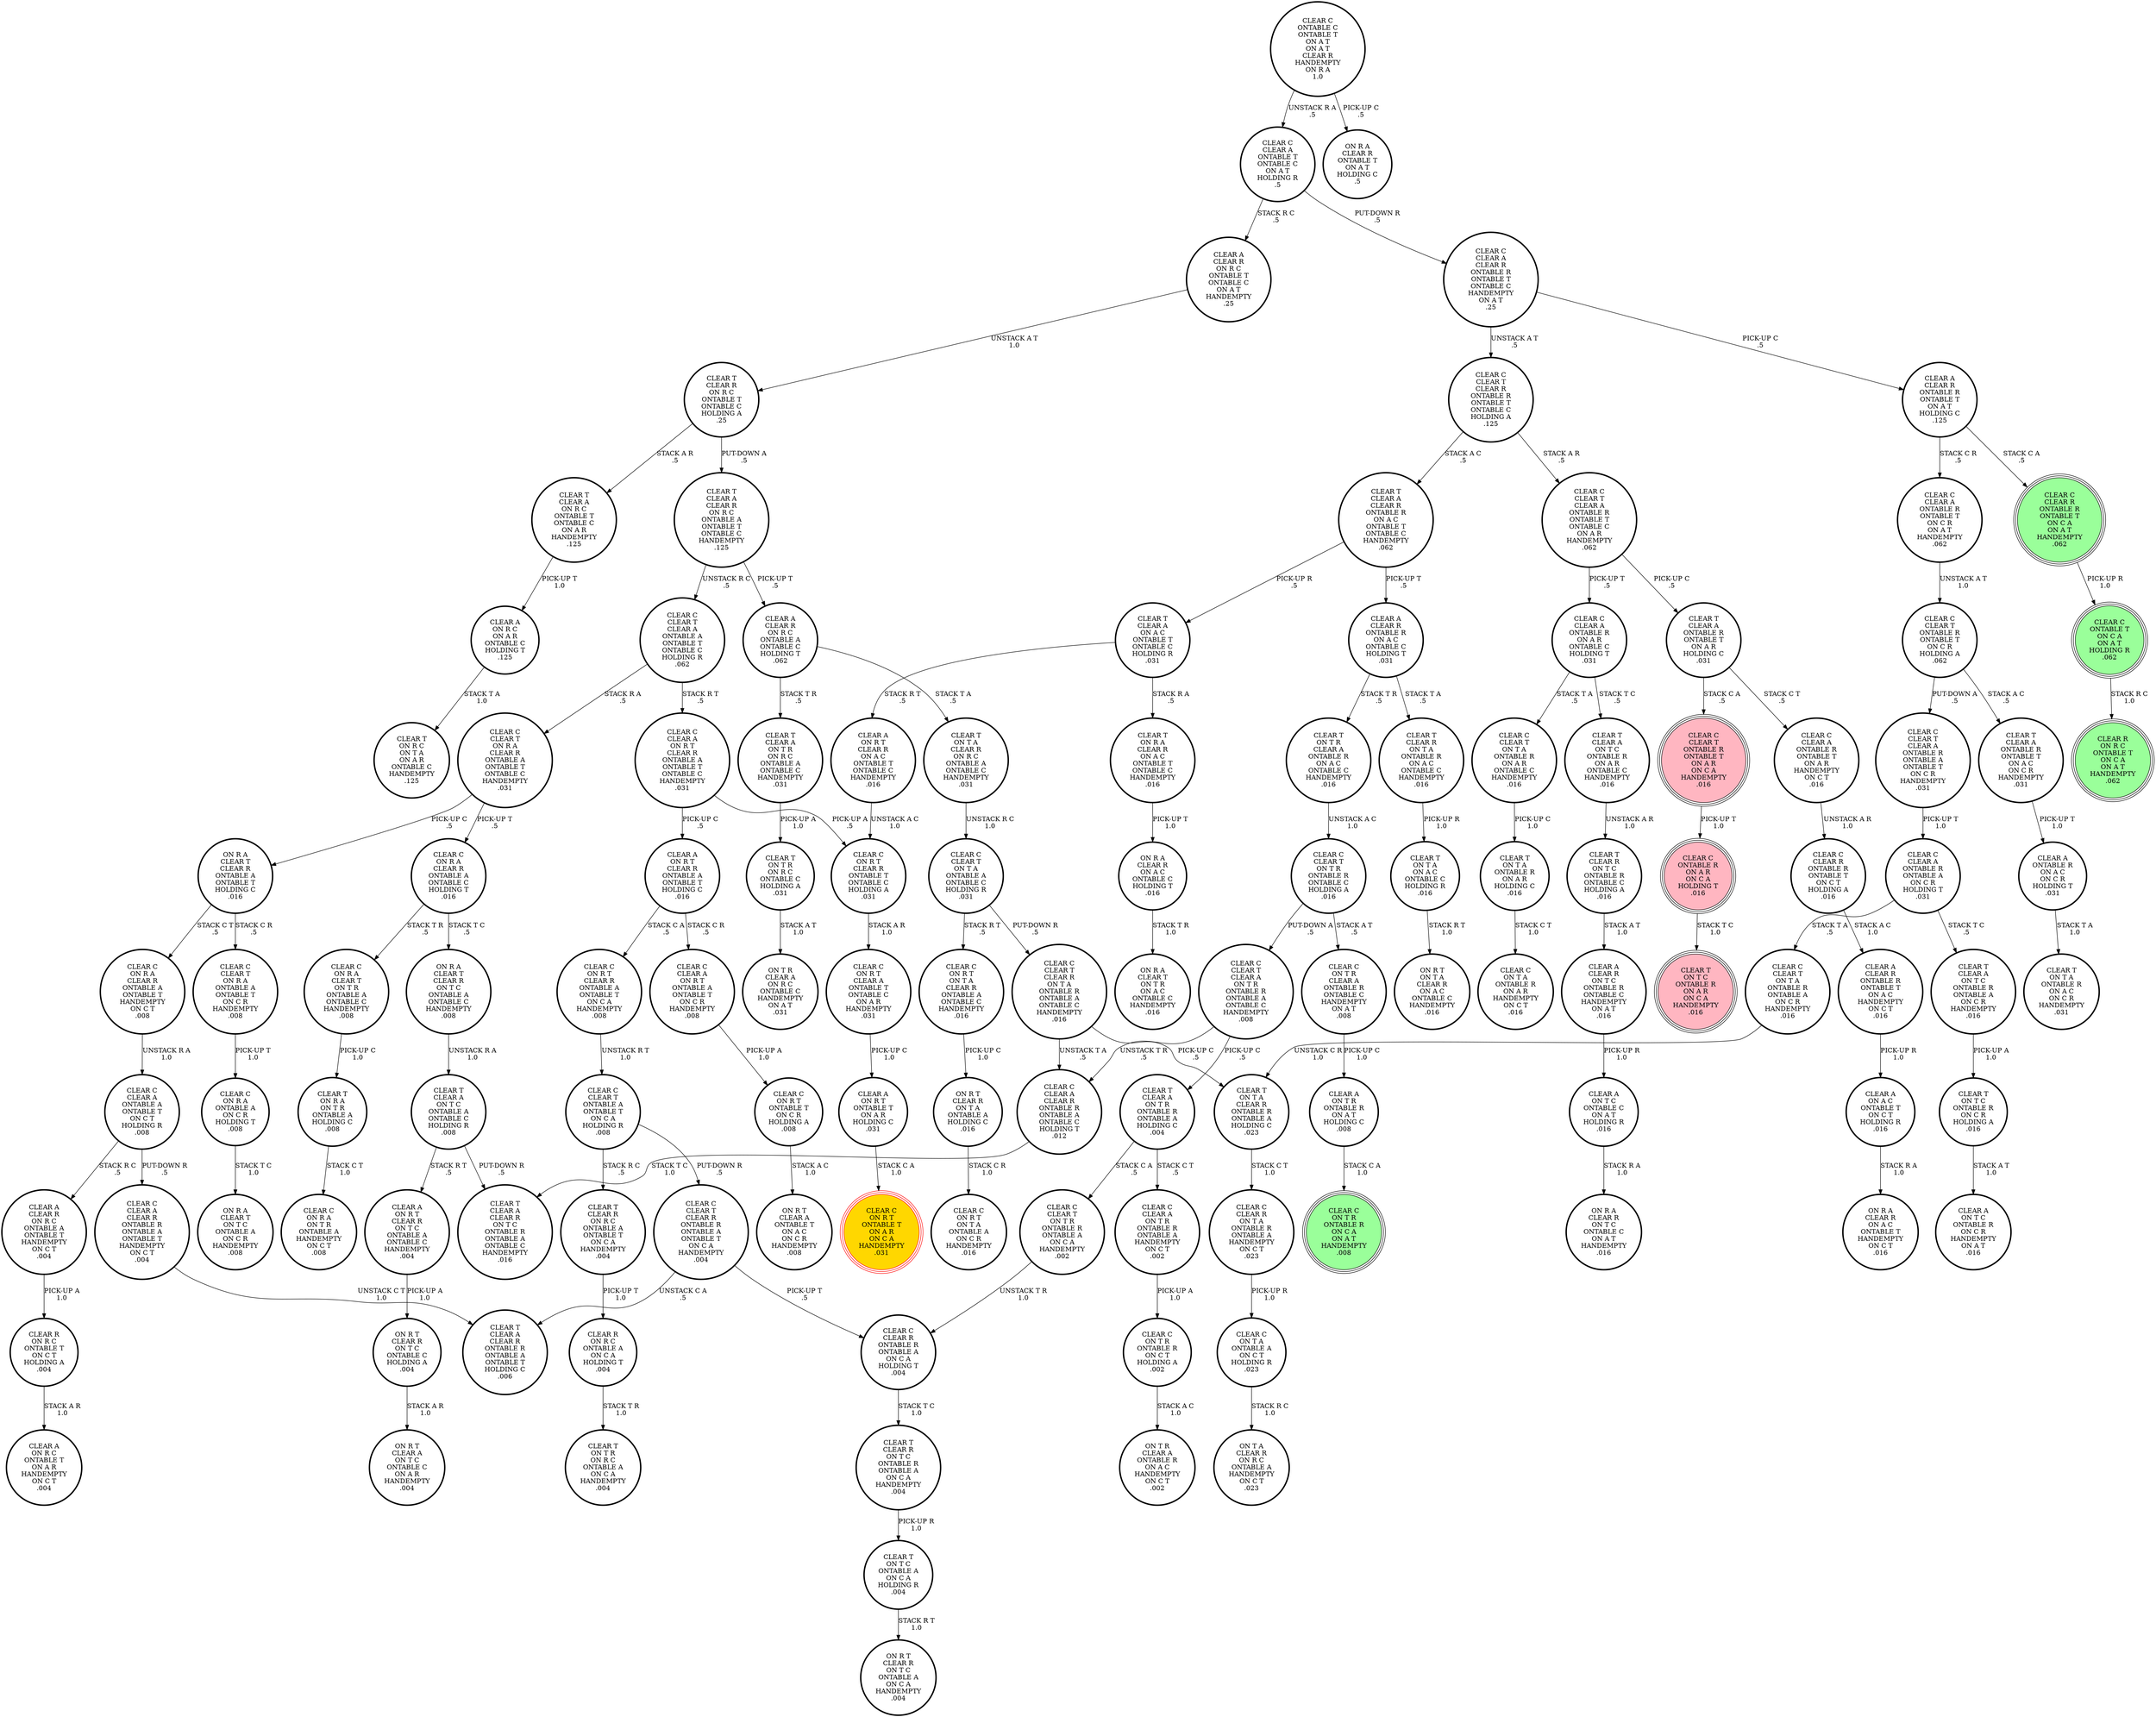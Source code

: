 digraph {
"CLEAR C\nCLEAR T\nCLEAR R\nON T A\nONTABLE R\nONTABLE A\nONTABLE C\nHANDEMPTY\n.016\n" -> "CLEAR T\nON T A\nCLEAR R\nONTABLE R\nONTABLE A\nHOLDING C\n.023\n"[label="PICK-UP C\n.5\n"];
"CLEAR C\nCLEAR T\nCLEAR R\nON T A\nONTABLE R\nONTABLE A\nONTABLE C\nHANDEMPTY\n.016\n" -> "CLEAR C\nCLEAR A\nCLEAR R\nONTABLE R\nONTABLE A\nONTABLE C\nHOLDING T\n.012\n"[label="UNSTACK T A\n.5\n"];
"CLEAR T\nON T A\nONTABLE R\nON A R\nHOLDING C\n.016\n" -> "CLEAR C\nON T A\nONTABLE R\nON A R\nHANDEMPTY\nON C T\n.016\n"[label="STACK C T\n1.0\n"];
"CLEAR C\nCLEAR A\nONTABLE R\nON A R\nONTABLE C\nHOLDING T\n.031\n" -> "CLEAR T\nCLEAR A\nON T C\nONTABLE R\nON A R\nONTABLE C\nHANDEMPTY\n.016\n"[label="STACK T C\n.5\n"];
"CLEAR C\nCLEAR A\nONTABLE R\nON A R\nONTABLE C\nHOLDING T\n.031\n" -> "CLEAR C\nCLEAR T\nON T A\nONTABLE R\nON A R\nONTABLE C\nHANDEMPTY\n.016\n"[label="STACK T A\n.5\n"];
"CLEAR C\nCLEAR T\nCLEAR R\nONTABLE R\nONTABLE A\nONTABLE T\nON C A\nHANDEMPTY\n.004\n" -> "CLEAR C\nCLEAR R\nONTABLE R\nONTABLE A\nON C A\nHOLDING T\n.004\n"[label="PICK-UP T\n.5\n"];
"CLEAR C\nCLEAR T\nCLEAR R\nONTABLE R\nONTABLE A\nONTABLE T\nON C A\nHANDEMPTY\n.004\n" -> "CLEAR T\nCLEAR A\nCLEAR R\nONTABLE R\nONTABLE A\nONTABLE T\nHOLDING C\n.006\n"[label="UNSTACK C A\n.5\n"];
"CLEAR T\nCLEAR A\nCLEAR R\nON R C\nONTABLE A\nONTABLE T\nONTABLE C\nHANDEMPTY\n.125\n" -> "CLEAR C\nCLEAR T\nCLEAR A\nONTABLE A\nONTABLE T\nONTABLE C\nHOLDING R\n.062\n"[label="UNSTACK R C\n.5\n"];
"CLEAR T\nCLEAR A\nCLEAR R\nON R C\nONTABLE A\nONTABLE T\nONTABLE C\nHANDEMPTY\n.125\n" -> "CLEAR A\nCLEAR R\nON R C\nONTABLE A\nONTABLE C\nHOLDING T\n.062\n"[label="PICK-UP T\n.5\n"];
"CLEAR C\nCLEAR T\nCLEAR A\nONTABLE A\nONTABLE T\nONTABLE C\nHOLDING R\n.062\n" -> "CLEAR C\nCLEAR T\nON R A\nCLEAR R\nONTABLE A\nONTABLE T\nONTABLE C\nHANDEMPTY\n.031\n"[label="STACK R A\n.5\n"];
"CLEAR C\nCLEAR T\nCLEAR A\nONTABLE A\nONTABLE T\nONTABLE C\nHOLDING R\n.062\n" -> "CLEAR C\nCLEAR A\nON R T\nCLEAR R\nONTABLE A\nONTABLE T\nONTABLE C\nHANDEMPTY\n.031\n"[label="STACK R T\n.5\n"];
"CLEAR C\nCLEAR A\nCLEAR R\nONTABLE R\nONTABLE A\nONTABLE T\nHANDEMPTY\nON C T\n.004\n" -> "CLEAR T\nCLEAR A\nCLEAR R\nONTABLE R\nONTABLE A\nONTABLE T\nHOLDING C\n.006\n"[label="UNSTACK C T\n1.0\n"];
"CLEAR T\nON R A\nCLEAR R\nON A C\nONTABLE T\nONTABLE C\nHANDEMPTY\n.016\n" -> "ON R A\nCLEAR R\nON A C\nONTABLE C\nHOLDING T\n.016\n"[label="PICK-UP T\n1.0\n"];
"CLEAR A\nCLEAR R\nONTABLE R\nONTABLE T\nON A T\nHOLDING C\n.125\n" -> "CLEAR C\nCLEAR R\nONTABLE R\nONTABLE T\nON C A\nON A T\nHANDEMPTY\n.062\n"[label="STACK C A\n.5\n"];
"CLEAR A\nCLEAR R\nONTABLE R\nONTABLE T\nON A T\nHOLDING C\n.125\n" -> "CLEAR C\nCLEAR A\nONTABLE R\nONTABLE T\nON C R\nON A T\nHANDEMPTY\n.062\n"[label="STACK C R\n.5\n"];
"CLEAR C\nCLEAR A\nON T R\nONTABLE R\nONTABLE A\nHANDEMPTY\nON C T\n.002\n" -> "CLEAR C\nON T R\nONTABLE R\nON C T\nHOLDING A\n.002\n"[label="PICK-UP A\n1.0\n"];
"CLEAR C\nCLEAR T\nON T R\nONTABLE R\nONTABLE C\nHOLDING A\n.016\n" -> "CLEAR C\nCLEAR T\nCLEAR A\nON T R\nONTABLE R\nONTABLE A\nONTABLE C\nHANDEMPTY\n.008\n"[label="PUT-DOWN A\n.5\n"];
"CLEAR C\nCLEAR T\nON T R\nONTABLE R\nONTABLE C\nHOLDING A\n.016\n" -> "CLEAR C\nON T R\nCLEAR A\nONTABLE R\nONTABLE C\nHANDEMPTY\nON A T\n.008\n"[label="STACK A T\n.5\n"];
"CLEAR C\nON R T\nCLEAR R\nONTABLE T\nONTABLE C\nHOLDING A\n.031\n" -> "CLEAR C\nON R T\nCLEAR A\nONTABLE T\nONTABLE C\nON A R\nHANDEMPTY\n.031\n"[label="STACK A R\n1.0\n"];
"CLEAR T\nCLEAR A\nON A C\nONTABLE T\nONTABLE C\nHOLDING R\n.031\n" -> "CLEAR T\nON R A\nCLEAR R\nON A C\nONTABLE T\nONTABLE C\nHANDEMPTY\n.016\n"[label="STACK R A\n.5\n"];
"CLEAR T\nCLEAR A\nON A C\nONTABLE T\nONTABLE C\nHOLDING R\n.031\n" -> "CLEAR A\nON R T\nCLEAR R\nON A C\nONTABLE T\nONTABLE C\nHANDEMPTY\n.016\n"[label="STACK R T\n.5\n"];
"CLEAR C\nCLEAR T\nCLEAR R\nONTABLE R\nONTABLE T\nONTABLE C\nHOLDING A\n.125\n" -> "CLEAR T\nCLEAR A\nCLEAR R\nONTABLE R\nON A C\nONTABLE T\nONTABLE C\nHANDEMPTY\n.062\n"[label="STACK A C\n.5\n"];
"CLEAR C\nCLEAR T\nCLEAR R\nONTABLE R\nONTABLE T\nONTABLE C\nHOLDING A\n.125\n" -> "CLEAR C\nCLEAR T\nCLEAR A\nONTABLE R\nONTABLE T\nONTABLE C\nON A R\nHANDEMPTY\n.062\n"[label="STACK A R\n.5\n"];
"CLEAR C\nCLEAR T\nCLEAR A\nONTABLE R\nONTABLE T\nONTABLE C\nON A R\nHANDEMPTY\n.062\n" -> "CLEAR C\nCLEAR A\nONTABLE R\nON A R\nONTABLE C\nHOLDING T\n.031\n"[label="PICK-UP T\n.5\n"];
"CLEAR C\nCLEAR T\nCLEAR A\nONTABLE R\nONTABLE T\nONTABLE C\nON A R\nHANDEMPTY\n.062\n" -> "CLEAR T\nCLEAR A\nONTABLE R\nONTABLE T\nON A R\nHOLDING C\n.031\n"[label="PICK-UP C\n.5\n"];
"CLEAR A\nON R T\nCLEAR R\nON A C\nONTABLE T\nONTABLE C\nHANDEMPTY\n.016\n" -> "CLEAR C\nON R T\nCLEAR R\nONTABLE T\nONTABLE C\nHOLDING A\n.031\n"[label="UNSTACK A C\n1.0\n"];
"CLEAR C\nCLEAR T\nONTABLE R\nONTABLE T\nON A R\nON C A\nHANDEMPTY\n.016\n" -> "CLEAR C\nONTABLE R\nON A R\nON C A\nHOLDING T\n.016\n"[label="PICK-UP T\n1.0\n"];
"CLEAR T\nCLEAR A\nON T C\nONTABLE R\nONTABLE A\nON C R\nHANDEMPTY\n.016\n" -> "CLEAR T\nON T C\nONTABLE R\nON C R\nHOLDING A\n.016\n"[label="PICK-UP A\n1.0\n"];
"CLEAR A\nON A C\nONTABLE T\nON C T\nHOLDING R\n.016\n" -> "ON R A\nCLEAR R\nON A C\nONTABLE T\nHANDEMPTY\nON C T\n.016\n"[label="STACK R A\n1.0\n"];
"CLEAR T\nON T R\nCLEAR A\nONTABLE R\nON A C\nONTABLE C\nHANDEMPTY\n.016\n" -> "CLEAR C\nCLEAR T\nON T R\nONTABLE R\nONTABLE C\nHOLDING A\n.016\n"[label="UNSTACK A C\n1.0\n"];
"CLEAR A\nON R C\nON A R\nONTABLE C\nHOLDING T\n.125\n" -> "CLEAR T\nON R C\nON T A\nON A R\nONTABLE C\nHANDEMPTY\n.125\n"[label="STACK T A\n1.0\n"];
"CLEAR C\nCLEAR T\nON T A\nONTABLE R\nONTABLE A\nON C R\nHANDEMPTY\n.016\n" -> "CLEAR T\nON T A\nCLEAR R\nONTABLE R\nONTABLE A\nHOLDING C\n.023\n"[label="UNSTACK C R\n1.0\n"];
"CLEAR C\nCLEAR T\nONTABLE A\nONTABLE T\nON C A\nHOLDING R\n.008\n" -> "CLEAR T\nCLEAR R\nON R C\nONTABLE A\nONTABLE T\nON C A\nHANDEMPTY\n.004\n"[label="STACK R C\n.5\n"];
"CLEAR C\nCLEAR T\nONTABLE A\nONTABLE T\nON C A\nHOLDING R\n.008\n" -> "CLEAR C\nCLEAR T\nCLEAR R\nONTABLE R\nONTABLE A\nONTABLE T\nON C A\nHANDEMPTY\n.004\n"[label="PUT-DOWN R\n.5\n"];
"CLEAR C\nCLEAR R\nONTABLE R\nONTABLE A\nON C A\nHOLDING T\n.004\n" -> "CLEAR T\nCLEAR R\nON T C\nONTABLE R\nONTABLE A\nON C A\nHANDEMPTY\n.004\n"[label="STACK T C\n1.0\n"];
"CLEAR C\nCLEAR A\nONTABLE A\nONTABLE T\nON C T\nHOLDING R\n.008\n" -> "CLEAR A\nCLEAR R\nON R C\nONTABLE A\nONTABLE T\nHANDEMPTY\nON C T\n.004\n"[label="STACK R C\n.5\n"];
"CLEAR C\nCLEAR A\nONTABLE A\nONTABLE T\nON C T\nHOLDING R\n.008\n" -> "CLEAR C\nCLEAR A\nCLEAR R\nONTABLE R\nONTABLE A\nONTABLE T\nHANDEMPTY\nON C T\n.004\n"[label="PUT-DOWN R\n.5\n"];
"CLEAR A\nCLEAR R\nON T C\nONTABLE R\nONTABLE C\nHANDEMPTY\nON A T\n.016\n" -> "CLEAR A\nON T C\nONTABLE C\nON A T\nHOLDING R\n.016\n"[label="PICK-UP R\n1.0\n"];
"CLEAR C\nON R T\nCLEAR R\nONTABLE A\nONTABLE T\nON C A\nHANDEMPTY\n.008\n" -> "CLEAR C\nCLEAR T\nONTABLE A\nONTABLE T\nON C A\nHOLDING R\n.008\n"[label="UNSTACK R T\n1.0\n"];
"CLEAR C\nON R T\nONTABLE T\nON C R\nHOLDING A\n.008\n" -> "ON R T\nCLEAR A\nONTABLE T\nON A C\nON C R\nHANDEMPTY\n.008\n"[label="STACK A C\n1.0\n"];
"CLEAR C\nCLEAR A\nON R T\nONTABLE A\nONTABLE T\nON C R\nHANDEMPTY\n.008\n" -> "CLEAR C\nON R T\nONTABLE T\nON C R\nHOLDING A\n.008\n"[label="PICK-UP A\n1.0\n"];
"CLEAR T\nCLEAR R\nON T A\nONTABLE R\nON A C\nONTABLE C\nHANDEMPTY\n.016\n" -> "CLEAR T\nON T A\nON A C\nONTABLE C\nHOLDING R\n.016\n"[label="PICK-UP R\n1.0\n"];
"CLEAR A\nCLEAR R\nONTABLE R\nONTABLE T\nON A C\nHANDEMPTY\nON C T\n.016\n" -> "CLEAR A\nON A C\nONTABLE T\nON C T\nHOLDING R\n.016\n"[label="PICK-UP R\n1.0\n"];
"CLEAR C\nON T R\nONTABLE R\nON C T\nHOLDING A\n.002\n" -> "ON T R\nCLEAR A\nONTABLE R\nON A C\nHANDEMPTY\nON C T\n.002\n"[label="STACK A C\n1.0\n"];
"CLEAR R\nON R C\nONTABLE T\nON C T\nHOLDING A\n.004\n" -> "CLEAR A\nON R C\nONTABLE T\nON A R\nHANDEMPTY\nON C T\n.004\n"[label="STACK A R\n1.0\n"];
"CLEAR A\nCLEAR R\nONTABLE R\nON A C\nONTABLE C\nHOLDING T\n.031\n" -> "CLEAR T\nON T R\nCLEAR A\nONTABLE R\nON A C\nONTABLE C\nHANDEMPTY\n.016\n"[label="STACK T R\n.5\n"];
"CLEAR A\nCLEAR R\nONTABLE R\nON A C\nONTABLE C\nHOLDING T\n.031\n" -> "CLEAR T\nCLEAR R\nON T A\nONTABLE R\nON A C\nONTABLE C\nHANDEMPTY\n.016\n"[label="STACK T A\n.5\n"];
"CLEAR C\nONTABLE T\nON C A\nON A T\nHOLDING R\n.062\n" -> "CLEAR R\nON R C\nONTABLE T\nON C A\nON A T\nHANDEMPTY\n.062\n"[label="STACK R C\n1.0\n"];
"CLEAR T\nCLEAR R\nON R C\nONTABLE A\nONTABLE T\nON C A\nHANDEMPTY\n.004\n" -> "CLEAR R\nON R C\nONTABLE A\nON C A\nHOLDING T\n.004\n"[label="PICK-UP T\n1.0\n"];
"CLEAR C\nCLEAR R\nON T A\nONTABLE R\nONTABLE A\nHANDEMPTY\nON C T\n.023\n" -> "CLEAR C\nON T A\nONTABLE A\nON C T\nHOLDING R\n.023\n"[label="PICK-UP R\n1.0\n"];
"CLEAR A\nCLEAR R\nON R C\nONTABLE A\nONTABLE C\nHOLDING T\n.062\n" -> "CLEAR T\nON T A\nCLEAR R\nON R C\nONTABLE A\nONTABLE C\nHANDEMPTY\n.031\n"[label="STACK T A\n.5\n"];
"CLEAR A\nCLEAR R\nON R C\nONTABLE A\nONTABLE C\nHOLDING T\n.062\n" -> "CLEAR T\nCLEAR A\nON T R\nON R C\nONTABLE A\nONTABLE C\nHANDEMPTY\n.031\n"[label="STACK T R\n.5\n"];
"CLEAR C\nCLEAR R\nONTABLE R\nONTABLE T\nON C T\nHOLDING A\n.016\n" -> "CLEAR A\nCLEAR R\nONTABLE R\nONTABLE T\nON A C\nHANDEMPTY\nON C T\n.016\n"[label="STACK A C\n1.0\n"];
"CLEAR A\nONTABLE R\nON A C\nON C R\nHOLDING T\n.031\n" -> "CLEAR T\nON T A\nONTABLE R\nON A C\nON C R\nHANDEMPTY\n.031\n"[label="STACK T A\n1.0\n"];
"CLEAR T\nCLEAR R\nON T C\nONTABLE R\nONTABLE A\nON C A\nHANDEMPTY\n.004\n" -> "CLEAR T\nON T C\nONTABLE A\nON C A\nHOLDING R\n.004\n"[label="PICK-UP R\n1.0\n"];
"CLEAR C\nCLEAR A\nCLEAR R\nONTABLE R\nONTABLE A\nONTABLE C\nHOLDING T\n.012\n" -> "CLEAR T\nCLEAR A\nCLEAR R\nON T C\nONTABLE R\nONTABLE A\nONTABLE C\nHANDEMPTY\n.016\n"[label="STACK T C\n1.0\n"];
"CLEAR T\nON R A\nON T R\nONTABLE A\nHOLDING C\n.008\n" -> "CLEAR C\nON R A\nON T R\nONTABLE A\nHANDEMPTY\nON C T\n.008\n"[label="STACK C T\n1.0\n"];
"CLEAR C\nCLEAR T\nON T A\nONTABLE A\nONTABLE C\nHOLDING R\n.031\n" -> "CLEAR C\nON R T\nON T A\nCLEAR R\nONTABLE A\nONTABLE C\nHANDEMPTY\n.016\n"[label="STACK R T\n.5\n"];
"CLEAR C\nCLEAR T\nON T A\nONTABLE A\nONTABLE C\nHOLDING R\n.031\n" -> "CLEAR C\nCLEAR T\nCLEAR R\nON T A\nONTABLE R\nONTABLE A\nONTABLE C\nHANDEMPTY\n.016\n"[label="PUT-DOWN R\n.5\n"];
"CLEAR T\nCLEAR A\nCLEAR R\nONTABLE R\nON A C\nONTABLE T\nONTABLE C\nHANDEMPTY\n.062\n" -> "CLEAR T\nCLEAR A\nON A C\nONTABLE T\nONTABLE C\nHOLDING R\n.031\n"[label="PICK-UP R\n.5\n"];
"CLEAR T\nCLEAR A\nCLEAR R\nONTABLE R\nON A C\nONTABLE T\nONTABLE C\nHANDEMPTY\n.062\n" -> "CLEAR A\nCLEAR R\nONTABLE R\nON A C\nONTABLE C\nHOLDING T\n.031\n"[label="PICK-UP T\n.5\n"];
"CLEAR C\nCLEAR T\nON T A\nONTABLE R\nON A R\nONTABLE C\nHANDEMPTY\n.016\n" -> "CLEAR T\nON T A\nONTABLE R\nON A R\nHOLDING C\n.016\n"[label="PICK-UP C\n1.0\n"];
"CLEAR C\nCLEAR T\nON R A\nCLEAR R\nONTABLE A\nONTABLE T\nONTABLE C\nHANDEMPTY\n.031\n" -> "ON R A\nCLEAR T\nCLEAR R\nONTABLE A\nONTABLE T\nHOLDING C\n.016\n"[label="PICK-UP C\n.5\n"];
"CLEAR C\nCLEAR T\nON R A\nCLEAR R\nONTABLE A\nONTABLE T\nONTABLE C\nHANDEMPTY\n.031\n" -> "CLEAR C\nON R A\nCLEAR R\nONTABLE A\nONTABLE C\nHOLDING T\n.016\n"[label="PICK-UP T\n.5\n"];
"CLEAR T\nON T A\nCLEAR R\nONTABLE R\nONTABLE A\nHOLDING C\n.023\n" -> "CLEAR C\nCLEAR R\nON T A\nONTABLE R\nONTABLE A\nHANDEMPTY\nON C T\n.023\n"[label="STACK C T\n1.0\n"];
"CLEAR T\nCLEAR A\nON T R\nONTABLE R\nONTABLE A\nHOLDING C\n.004\n" -> "CLEAR C\nCLEAR T\nON T R\nONTABLE R\nONTABLE A\nON C A\nHANDEMPTY\n.002\n"[label="STACK C A\n.5\n"];
"CLEAR T\nCLEAR A\nON T R\nONTABLE R\nONTABLE A\nHOLDING C\n.004\n" -> "CLEAR C\nCLEAR A\nON T R\nONTABLE R\nONTABLE A\nHANDEMPTY\nON C T\n.002\n"[label="STACK C T\n.5\n"];
"CLEAR T\nON T R\nON R C\nONTABLE C\nHOLDING A\n.031\n" -> "ON T R\nCLEAR A\nON R C\nONTABLE C\nHANDEMPTY\nON A T\n.031\n"[label="STACK A T\n1.0\n"];
"CLEAR C\nON R A\nCLEAR T\nON T R\nONTABLE A\nONTABLE C\nHANDEMPTY\n.008\n" -> "CLEAR T\nON R A\nON T R\nONTABLE A\nHOLDING C\n.008\n"[label="PICK-UP C\n1.0\n"];
"CLEAR T\nON T A\nCLEAR R\nON R C\nONTABLE A\nONTABLE C\nHANDEMPTY\n.031\n" -> "CLEAR C\nCLEAR T\nON T A\nONTABLE A\nONTABLE C\nHOLDING R\n.031\n"[label="UNSTACK R C\n1.0\n"];
"CLEAR C\nCLEAR T\nCLEAR A\nON T R\nONTABLE R\nONTABLE A\nONTABLE C\nHANDEMPTY\n.008\n" -> "CLEAR C\nCLEAR A\nCLEAR R\nONTABLE R\nONTABLE A\nONTABLE C\nHOLDING T\n.012\n"[label="UNSTACK T R\n.5\n"];
"CLEAR C\nCLEAR T\nCLEAR A\nON T R\nONTABLE R\nONTABLE A\nONTABLE C\nHANDEMPTY\n.008\n" -> "CLEAR T\nCLEAR A\nON T R\nONTABLE R\nONTABLE A\nHOLDING C\n.004\n"[label="PICK-UP C\n.5\n"];
"CLEAR C\nCLEAR T\nON R A\nONTABLE A\nONTABLE T\nON C R\nHANDEMPTY\n.008\n" -> "CLEAR C\nON R A\nONTABLE A\nON C R\nHOLDING T\n.008\n"[label="PICK-UP T\n1.0\n"];
"CLEAR C\nON T A\nONTABLE A\nON C T\nHOLDING R\n.023\n" -> "ON T A\nCLEAR R\nON R C\nONTABLE A\nHANDEMPTY\nON C T\n.023\n"[label="STACK R C\n1.0\n"];
"CLEAR A\nCLEAR R\nON R C\nONTABLE T\nONTABLE C\nON A T\nHANDEMPTY\n.25\n" -> "CLEAR T\nCLEAR R\nON R C\nONTABLE T\nONTABLE C\nHOLDING A\n.25\n"[label="UNSTACK A T\n1.0\n"];
"CLEAR T\nCLEAR A\nONTABLE R\nONTABLE T\nON A C\nON C R\nHANDEMPTY\n.031\n" -> "CLEAR A\nONTABLE R\nON A C\nON C R\nHOLDING T\n.031\n"[label="PICK-UP T\n1.0\n"];
"CLEAR C\nCLEAR A\nCLEAR R\nONTABLE R\nONTABLE T\nONTABLE C\nHANDEMPTY\nON A T\n.25\n" -> "CLEAR C\nCLEAR T\nCLEAR R\nONTABLE R\nONTABLE T\nONTABLE C\nHOLDING A\n.125\n"[label="UNSTACK A T\n.5\n"];
"CLEAR C\nCLEAR A\nCLEAR R\nONTABLE R\nONTABLE T\nONTABLE C\nHANDEMPTY\nON A T\n.25\n" -> "CLEAR A\nCLEAR R\nONTABLE R\nONTABLE T\nON A T\nHOLDING C\n.125\n"[label="PICK-UP C\n.5\n"];
"CLEAR A\nCLEAR R\nON R C\nONTABLE A\nONTABLE T\nHANDEMPTY\nON C T\n.004\n" -> "CLEAR R\nON R C\nONTABLE T\nON C T\nHOLDING A\n.004\n"[label="PICK-UP A\n1.0\n"];
"CLEAR T\nCLEAR A\nONTABLE R\nONTABLE T\nON A R\nHOLDING C\n.031\n" -> "CLEAR C\nCLEAR T\nONTABLE R\nONTABLE T\nON A R\nON C A\nHANDEMPTY\n.016\n"[label="STACK C A\n.5\n"];
"CLEAR T\nCLEAR A\nONTABLE R\nONTABLE T\nON A R\nHOLDING C\n.031\n" -> "CLEAR C\nCLEAR A\nONTABLE R\nONTABLE T\nON A R\nHANDEMPTY\nON C T\n.016\n"[label="STACK C T\n.5\n"];
"CLEAR T\nCLEAR R\nON R C\nONTABLE T\nONTABLE C\nHOLDING A\n.25\n" -> "CLEAR T\nCLEAR A\nCLEAR R\nON R C\nONTABLE A\nONTABLE T\nONTABLE C\nHANDEMPTY\n.125\n"[label="PUT-DOWN A\n.5\n"];
"CLEAR T\nCLEAR R\nON R C\nONTABLE T\nONTABLE C\nHOLDING A\n.25\n" -> "CLEAR T\nCLEAR A\nON R C\nONTABLE T\nONTABLE C\nON A R\nHANDEMPTY\n.125\n"[label="STACK A R\n.5\n"];
"CLEAR C\nON R T\nCLEAR A\nONTABLE T\nONTABLE C\nON A R\nHANDEMPTY\n.031\n" -> "CLEAR A\nON R T\nONTABLE T\nON A R\nHOLDING C\n.031\n"[label="PICK-UP C\n1.0\n"];
"ON R T\nCLEAR R\nON T C\nONTABLE C\nHOLDING A\n.004\n" -> "ON R T\nCLEAR A\nON T C\nONTABLE C\nON A R\nHANDEMPTY\n.004\n"[label="STACK A R\n1.0\n"];
"ON R A\nCLEAR T\nCLEAR R\nONTABLE A\nONTABLE T\nHOLDING C\n.016\n" -> "CLEAR C\nON R A\nCLEAR R\nONTABLE A\nONTABLE T\nHANDEMPTY\nON C T\n.008\n"[label="STACK C T\n.5\n"];
"ON R A\nCLEAR T\nCLEAR R\nONTABLE A\nONTABLE T\nHOLDING C\n.016\n" -> "CLEAR C\nCLEAR T\nON R A\nONTABLE A\nONTABLE T\nON C R\nHANDEMPTY\n.008\n"[label="STACK C R\n.5\n"];
"CLEAR C\nCLEAR T\nONTABLE R\nONTABLE T\nON C R\nHOLDING A\n.062\n" -> "CLEAR T\nCLEAR A\nONTABLE R\nONTABLE T\nON A C\nON C R\nHANDEMPTY\n.031\n"[label="STACK A C\n.5\n"];
"CLEAR C\nCLEAR T\nONTABLE R\nONTABLE T\nON C R\nHOLDING A\n.062\n" -> "CLEAR C\nCLEAR T\nCLEAR A\nONTABLE R\nONTABLE A\nONTABLE T\nON C R\nHANDEMPTY\n.031\n"[label="PUT-DOWN A\n.5\n"];
"CLEAR T\nCLEAR R\nON T C\nONTABLE R\nONTABLE C\nHOLDING A\n.016\n" -> "CLEAR A\nCLEAR R\nON T C\nONTABLE R\nONTABLE C\nHANDEMPTY\nON A T\n.016\n"[label="STACK A T\n1.0\n"];
"CLEAR T\nON T A\nON A C\nONTABLE C\nHOLDING R\n.016\n" -> "ON R T\nON T A\nCLEAR R\nON A C\nONTABLE C\nHANDEMPTY\n.016\n"[label="STACK R T\n1.0\n"];
"CLEAR A\nON T C\nONTABLE C\nON A T\nHOLDING R\n.016\n" -> "ON R A\nCLEAR R\nON T C\nONTABLE C\nON A T\nHANDEMPTY\n.016\n"[label="STACK R A\n1.0\n"];
"CLEAR C\nON T R\nCLEAR A\nONTABLE R\nONTABLE C\nHANDEMPTY\nON A T\n.008\n" -> "CLEAR A\nON T R\nONTABLE R\nON A T\nHOLDING C\n.008\n"[label="PICK-UP C\n1.0\n"];
"CLEAR C\nCLEAR A\nONTABLE R\nONTABLE A\nON C R\nHOLDING T\n.031\n" -> "CLEAR T\nCLEAR A\nON T C\nONTABLE R\nONTABLE A\nON C R\nHANDEMPTY\n.016\n"[label="STACK T C\n.5\n"];
"CLEAR C\nCLEAR A\nONTABLE R\nONTABLE A\nON C R\nHOLDING T\n.031\n" -> "CLEAR C\nCLEAR T\nON T A\nONTABLE R\nONTABLE A\nON C R\nHANDEMPTY\n.016\n"[label="STACK T A\n.5\n"];
"CLEAR C\nCLEAR A\nONTABLE R\nONTABLE T\nON C R\nON A T\nHANDEMPTY\n.062\n" -> "CLEAR C\nCLEAR T\nONTABLE R\nONTABLE T\nON C R\nHOLDING A\n.062\n"[label="UNSTACK A T\n1.0\n"];
"CLEAR C\nCLEAR A\nONTABLE T\nONTABLE C\nON A T\nHOLDING R\n.5\n" -> "CLEAR C\nCLEAR A\nCLEAR R\nONTABLE R\nONTABLE T\nONTABLE C\nHANDEMPTY\nON A T\n.25\n"[label="PUT-DOWN R\n.5\n"];
"CLEAR C\nCLEAR A\nONTABLE T\nONTABLE C\nON A T\nHOLDING R\n.5\n" -> "CLEAR A\nCLEAR R\nON R C\nONTABLE T\nONTABLE C\nON A T\nHANDEMPTY\n.25\n"[label="STACK R C\n.5\n"];
"CLEAR T\nCLEAR A\nON T R\nON R C\nONTABLE A\nONTABLE C\nHANDEMPTY\n.031\n" -> "CLEAR T\nON T R\nON R C\nONTABLE C\nHOLDING A\n.031\n"[label="PICK-UP A\n1.0\n"];
"CLEAR R\nON R C\nONTABLE A\nON C A\nHOLDING T\n.004\n" -> "CLEAR T\nON T R\nON R C\nONTABLE A\nON C A\nHANDEMPTY\n.004\n"[label="STACK T R\n1.0\n"];
"CLEAR C\nONTABLE C\nONTABLE T\nON A T\nON A T\nCLEAR R\nHANDEMPTY\nON R A\n1.0\n" -> "ON R A\nCLEAR R\nONTABLE T\nON A T\nHOLDING C\n.5\n"[label="PICK-UP C\n.5\n"];
"CLEAR C\nONTABLE C\nONTABLE T\nON A T\nON A T\nCLEAR R\nHANDEMPTY\nON R A\n1.0\n" -> "CLEAR C\nCLEAR A\nONTABLE T\nONTABLE C\nON A T\nHOLDING R\n.5\n"[label="UNSTACK R A\n.5\n"];
"CLEAR C\nONTABLE R\nON A R\nON C A\nHOLDING T\n.016\n" -> "CLEAR T\nON T C\nONTABLE R\nON A R\nON C A\nHANDEMPTY\n.016\n"[label="STACK T C\n1.0\n"];
"CLEAR C\nON R A\nCLEAR R\nONTABLE A\nONTABLE C\nHOLDING T\n.016\n" -> "ON R A\nCLEAR T\nCLEAR R\nON T C\nONTABLE A\nONTABLE C\nHANDEMPTY\n.008\n"[label="STACK T C\n.5\n"];
"CLEAR C\nON R A\nCLEAR R\nONTABLE A\nONTABLE C\nHOLDING T\n.016\n" -> "CLEAR C\nON R A\nCLEAR T\nON T R\nONTABLE A\nONTABLE C\nHANDEMPTY\n.008\n"[label="STACK T R\n.5\n"];
"CLEAR C\nON R A\nCLEAR R\nONTABLE A\nONTABLE T\nHANDEMPTY\nON C T\n.008\n" -> "CLEAR C\nCLEAR A\nONTABLE A\nONTABLE T\nON C T\nHOLDING R\n.008\n"[label="UNSTACK R A\n1.0\n"];
"ON R A\nCLEAR T\nCLEAR R\nON T C\nONTABLE A\nONTABLE C\nHANDEMPTY\n.008\n" -> "CLEAR T\nCLEAR A\nON T C\nONTABLE A\nONTABLE C\nHOLDING R\n.008\n"[label="UNSTACK R A\n1.0\n"];
"CLEAR A\nON R T\nCLEAR R\nONTABLE A\nONTABLE T\nHOLDING C\n.016\n" -> "CLEAR C\nCLEAR A\nON R T\nONTABLE A\nONTABLE T\nON C R\nHANDEMPTY\n.008\n"[label="STACK C R\n.5\n"];
"CLEAR A\nON R T\nCLEAR R\nONTABLE A\nONTABLE T\nHOLDING C\n.016\n" -> "CLEAR C\nON R T\nCLEAR R\nONTABLE A\nONTABLE T\nON C A\nHANDEMPTY\n.008\n"[label="STACK C A\n.5\n"];
"CLEAR C\nCLEAR A\nON R T\nCLEAR R\nONTABLE A\nONTABLE T\nONTABLE C\nHANDEMPTY\n.031\n" -> "CLEAR A\nON R T\nCLEAR R\nONTABLE A\nONTABLE T\nHOLDING C\n.016\n"[label="PICK-UP C\n.5\n"];
"CLEAR C\nCLEAR A\nON R T\nCLEAR R\nONTABLE A\nONTABLE T\nONTABLE C\nHANDEMPTY\n.031\n" -> "CLEAR C\nON R T\nCLEAR R\nONTABLE T\nONTABLE C\nHOLDING A\n.031\n"[label="PICK-UP A\n.5\n"];
"CLEAR A\nON R T\nONTABLE T\nON A R\nHOLDING C\n.031\n" -> "CLEAR C\nON R T\nONTABLE T\nON A R\nON C A\nHANDEMPTY\n.031\n"[label="STACK C A\n1.0\n"];
"CLEAR A\nON R T\nCLEAR R\nON T C\nONTABLE A\nONTABLE C\nHANDEMPTY\n.004\n" -> "ON R T\nCLEAR R\nON T C\nONTABLE C\nHOLDING A\n.004\n"[label="PICK-UP A\n1.0\n"];
"CLEAR C\nCLEAR A\nONTABLE R\nONTABLE T\nON A R\nHANDEMPTY\nON C T\n.016\n" -> "CLEAR C\nCLEAR R\nONTABLE R\nONTABLE T\nON C T\nHOLDING A\n.016\n"[label="UNSTACK A R\n1.0\n"];
"CLEAR A\nON T R\nONTABLE R\nON A T\nHOLDING C\n.008\n" -> "CLEAR C\nON T R\nONTABLE R\nON C A\nON A T\nHANDEMPTY\n.008\n"[label="STACK C A\n1.0\n"];
"ON R T\nCLEAR R\nON T A\nONTABLE A\nHOLDING C\n.016\n" -> "CLEAR C\nON R T\nON T A\nONTABLE A\nON C R\nHANDEMPTY\n.016\n"[label="STACK C R\n1.0\n"];
"CLEAR C\nON R T\nON T A\nCLEAR R\nONTABLE A\nONTABLE C\nHANDEMPTY\n.016\n" -> "ON R T\nCLEAR R\nON T A\nONTABLE A\nHOLDING C\n.016\n"[label="PICK-UP C\n1.0\n"];
"CLEAR T\nON T C\nONTABLE R\nON C R\nHOLDING A\n.016\n" -> "CLEAR A\nON T C\nONTABLE R\nON C R\nHANDEMPTY\nON A T\n.016\n"[label="STACK A T\n1.0\n"];
"CLEAR T\nCLEAR A\nON T C\nONTABLE R\nON A R\nONTABLE C\nHANDEMPTY\n.016\n" -> "CLEAR T\nCLEAR R\nON T C\nONTABLE R\nONTABLE C\nHOLDING A\n.016\n"[label="UNSTACK A R\n1.0\n"];
"CLEAR T\nCLEAR A\nON T C\nONTABLE A\nONTABLE C\nHOLDING R\n.008\n" -> "CLEAR A\nON R T\nCLEAR R\nON T C\nONTABLE A\nONTABLE C\nHANDEMPTY\n.004\n"[label="STACK R T\n.5\n"];
"CLEAR T\nCLEAR A\nON T C\nONTABLE A\nONTABLE C\nHOLDING R\n.008\n" -> "CLEAR T\nCLEAR A\nCLEAR R\nON T C\nONTABLE R\nONTABLE A\nONTABLE C\nHANDEMPTY\n.016\n"[label="PUT-DOWN R\n.5\n"];
"CLEAR C\nON R A\nONTABLE A\nON C R\nHOLDING T\n.008\n" -> "ON R A\nCLEAR T\nON T C\nONTABLE A\nON C R\nHANDEMPTY\n.008\n"[label="STACK T C\n1.0\n"];
"CLEAR C\nCLEAR R\nONTABLE R\nONTABLE T\nON C A\nON A T\nHANDEMPTY\n.062\n" -> "CLEAR C\nONTABLE T\nON C A\nON A T\nHOLDING R\n.062\n"[label="PICK-UP R\n1.0\n"];
"CLEAR C\nCLEAR T\nCLEAR A\nONTABLE R\nONTABLE A\nONTABLE T\nON C R\nHANDEMPTY\n.031\n" -> "CLEAR C\nCLEAR A\nONTABLE R\nONTABLE A\nON C R\nHOLDING T\n.031\n"[label="PICK-UP T\n1.0\n"];
"CLEAR T\nON T C\nONTABLE A\nON C A\nHOLDING R\n.004\n" -> "ON R T\nCLEAR R\nON T C\nONTABLE A\nON C A\nHANDEMPTY\n.004\n"[label="STACK R T\n1.0\n"];
"ON R A\nCLEAR R\nON A C\nONTABLE C\nHOLDING T\n.016\n" -> "ON R A\nCLEAR T\nON T R\nON A C\nONTABLE C\nHANDEMPTY\n.016\n"[label="STACK T R\n1.0\n"];
"CLEAR C\nCLEAR T\nON T R\nONTABLE R\nONTABLE A\nON C A\nHANDEMPTY\n.002\n" -> "CLEAR C\nCLEAR R\nONTABLE R\nONTABLE A\nON C A\nHOLDING T\n.004\n"[label="UNSTACK T R\n1.0\n"];
"CLEAR T\nCLEAR A\nON R C\nONTABLE T\nONTABLE C\nON A R\nHANDEMPTY\n.125\n" -> "CLEAR A\nON R C\nON A R\nONTABLE C\nHOLDING T\n.125\n"[label="PICK-UP T\n1.0\n"];
"ON R A\nCLEAR R\nONTABLE T\nON A T\nHOLDING C\n.5\n" [shape=circle, penwidth=3];
"ON T A\nCLEAR R\nON R C\nONTABLE A\nHANDEMPTY\nON C T\n.023\n" [shape=circle, penwidth=3];
"CLEAR C\nON R T\nONTABLE T\nON A R\nON C A\nHANDEMPTY\n.031\n" [shape=circle, style=filled color=red, fillcolor=gold, peripheries=3];
"ON T R\nCLEAR A\nON R C\nONTABLE C\nHANDEMPTY\nON A T\n.031\n" [shape=circle, penwidth=3];
"ON R A\nCLEAR R\nON A C\nONTABLE T\nHANDEMPTY\nON C T\n.016\n" [shape=circle, penwidth=3];
"ON R A\nCLEAR T\nON T R\nON A C\nONTABLE C\nHANDEMPTY\n.016\n" [shape=circle, penwidth=3];
"CLEAR T\nON T R\nON R C\nONTABLE A\nON C A\nHANDEMPTY\n.004\n" [shape=circle, penwidth=3];
"ON R T\nCLEAR A\nONTABLE T\nON A C\nON C R\nHANDEMPTY\n.008\n" [shape=circle, penwidth=3];
"ON R T\nCLEAR R\nON T C\nONTABLE A\nON C A\nHANDEMPTY\n.004\n" [shape=circle, penwidth=3];
"CLEAR C\nON R T\nON T A\nONTABLE A\nON C R\nHANDEMPTY\n.016\n" [shape=circle, penwidth=3];
"CLEAR T\nCLEAR A\nCLEAR R\nON T C\nONTABLE R\nONTABLE A\nONTABLE C\nHANDEMPTY\n.016\n" [shape=circle, penwidth=3];
"CLEAR C\nON R A\nON T R\nONTABLE A\nHANDEMPTY\nON C T\n.008\n" [shape=circle, penwidth=3];
"CLEAR A\nON T C\nONTABLE R\nON C R\nHANDEMPTY\nON A T\n.016\n" [shape=circle, penwidth=3];
"ON R A\nCLEAR T\nON T C\nONTABLE A\nON C R\nHANDEMPTY\n.008\n" [shape=circle, penwidth=3];
"ON R T\nON T A\nCLEAR R\nON A C\nONTABLE C\nHANDEMPTY\n.016\n" [shape=circle, penwidth=3];
"CLEAR T\nON T A\nONTABLE R\nON A C\nON C R\nHANDEMPTY\n.031\n" [shape=circle, penwidth=3];
"CLEAR T\nCLEAR A\nCLEAR R\nONTABLE R\nONTABLE A\nONTABLE T\nHOLDING C\n.006\n" [shape=circle, penwidth=3];
"ON R T\nCLEAR A\nON T C\nONTABLE C\nON A R\nHANDEMPTY\n.004\n" [shape=circle, penwidth=3];
"ON R A\nCLEAR R\nON T C\nONTABLE C\nON A T\nHANDEMPTY\n.016\n" [shape=circle, penwidth=3];
"CLEAR R\nON R C\nONTABLE T\nON C A\nON A T\nHANDEMPTY\n.062\n" [shape=circle, style=filled, fillcolor=palegreen1, peripheries=3];
"CLEAR C\nON T A\nONTABLE R\nON A R\nHANDEMPTY\nON C T\n.016\n" [shape=circle, penwidth=3];
"CLEAR C\nON T R\nONTABLE R\nON C A\nON A T\nHANDEMPTY\n.008\n" [shape=circle, style=filled, fillcolor=palegreen1, peripheries=3];
"CLEAR T\nON R C\nON T A\nON A R\nONTABLE C\nHANDEMPTY\n.125\n" [shape=circle, penwidth=3];
"ON T R\nCLEAR A\nONTABLE R\nON A C\nHANDEMPTY\nON C T\n.002\n" [shape=circle, penwidth=3];
"CLEAR T\nON T C\nONTABLE R\nON A R\nON C A\nHANDEMPTY\n.016\n" [shape=circle, style=filled, fillcolor=lightpink, peripheries=3];
"CLEAR A\nON R C\nONTABLE T\nON A R\nHANDEMPTY\nON C T\n.004\n" [shape=circle, penwidth=3];
"CLEAR A\nONTABLE R\nON A C\nON C R\nHOLDING T\n.031\n" [shape=circle, penwidth=3];
"CLEAR T\nCLEAR A\nONTABLE R\nONTABLE T\nON A C\nON C R\nHANDEMPTY\n.031\n" [shape=circle, penwidth=3];
"CLEAR C\nONTABLE R\nON A R\nON C A\nHOLDING T\n.016\n" [shape=circle, style=filled, fillcolor=lightpink, peripheries=3];
"CLEAR A\nCLEAR R\nON R C\nONTABLE T\nONTABLE C\nON A T\nHANDEMPTY\n.25\n" [shape=circle, penwidth=3];
"ON R A\nCLEAR R\nONTABLE T\nON A T\nHOLDING C\n.5\n" [shape=circle, penwidth=3];
"CLEAR A\nON R T\nCLEAR R\nON T C\nONTABLE A\nONTABLE C\nHANDEMPTY\n.004\n" [shape=circle, penwidth=3];
"ON T A\nCLEAR R\nON R C\nONTABLE A\nHANDEMPTY\nON C T\n.023\n" [shape=circle, penwidth=3];
"CLEAR C\nONTABLE T\nON C A\nON A T\nHOLDING R\n.062\n" [shape=circle, style=filled, fillcolor=palegreen1, peripheries=3];
"ON R A\nCLEAR T\nCLEAR R\nON T C\nONTABLE A\nONTABLE C\nHANDEMPTY\n.008\n" [shape=circle, penwidth=3];
"CLEAR C\nON R T\nCLEAR A\nONTABLE T\nONTABLE C\nON A R\nHANDEMPTY\n.031\n" [shape=circle, penwidth=3];
"CLEAR C\nCLEAR A\nONTABLE R\nONTABLE T\nON A R\nHANDEMPTY\nON C T\n.016\n" [shape=circle, penwidth=3];
"CLEAR T\nCLEAR A\nON T R\nONTABLE R\nONTABLE A\nHOLDING C\n.004\n" [shape=circle, penwidth=3];
"CLEAR A\nCLEAR R\nON R C\nONTABLE A\nONTABLE C\nHOLDING T\n.062\n" [shape=circle, penwidth=3];
"CLEAR T\nCLEAR A\nON T R\nON R C\nONTABLE A\nONTABLE C\nHANDEMPTY\n.031\n" [shape=circle, penwidth=3];
"CLEAR C\nCLEAR T\nCLEAR R\nON T A\nONTABLE R\nONTABLE A\nONTABLE C\nHANDEMPTY\n.016\n" [shape=circle, penwidth=3];
"CLEAR T\nCLEAR R\nON R C\nONTABLE T\nONTABLE C\nHOLDING A\n.25\n" [shape=circle, penwidth=3];
"CLEAR A\nCLEAR R\nON T C\nONTABLE R\nONTABLE C\nHANDEMPTY\nON A T\n.016\n" [shape=circle, penwidth=3];
"ON R T\nCLEAR R\nON T A\nONTABLE A\nHOLDING C\n.016\n" [shape=circle, penwidth=3];
"CLEAR T\nON T A\nONTABLE R\nON A R\nHOLDING C\n.016\n" [shape=circle, penwidth=3];
"CLEAR C\nCLEAR T\nON T A\nONTABLE R\nONTABLE A\nON C R\nHANDEMPTY\n.016\n" [shape=circle, penwidth=3];
"CLEAR C\nCLEAR T\nONTABLE R\nONTABLE T\nON A R\nON C A\nHANDEMPTY\n.016\n" [shape=circle, style=filled, fillcolor=lightpink, peripheries=3];
"CLEAR T\nON T R\nCLEAR A\nONTABLE R\nON A C\nONTABLE C\nHANDEMPTY\n.016\n" [shape=circle, penwidth=3];
"CLEAR T\nCLEAR A\nCLEAR R\nON R C\nONTABLE A\nONTABLE T\nONTABLE C\nHANDEMPTY\n.125\n" [shape=circle, penwidth=3];
"CLEAR A\nON R T\nCLEAR R\nONTABLE A\nONTABLE T\nHOLDING C\n.016\n" [shape=circle, penwidth=3];
"CLEAR C\nCLEAR T\nCLEAR R\nONTABLE R\nONTABLE T\nONTABLE C\nHOLDING A\n.125\n" [shape=circle, penwidth=3];
"CLEAR C\nCLEAR T\nCLEAR A\nONTABLE A\nONTABLE T\nONTABLE C\nHOLDING R\n.062\n" [shape=circle, penwidth=3];
"CLEAR C\nON R A\nONTABLE A\nON C R\nHOLDING T\n.008\n" [shape=circle, penwidth=3];
"CLEAR C\nON R T\nONTABLE T\nON A R\nON C A\nHANDEMPTY\n.031\n" [shape=circle, style=filled color=red, fillcolor=gold, peripheries=3];
"CLEAR C\nCLEAR T\nON T A\nONTABLE A\nONTABLE C\nHOLDING R\n.031\n" [shape=circle, penwidth=3];
"CLEAR C\nCLEAR T\nCLEAR A\nON T R\nONTABLE R\nONTABLE A\nONTABLE C\nHANDEMPTY\n.008\n" [shape=circle, penwidth=3];
"CLEAR C\nCLEAR T\nONTABLE R\nONTABLE T\nON C R\nHOLDING A\n.062\n" [shape=circle, penwidth=3];
"CLEAR R\nON R C\nONTABLE T\nON C T\nHOLDING A\n.004\n" [shape=circle, penwidth=3];
"CLEAR T\nON R A\nCLEAR R\nON A C\nONTABLE T\nONTABLE C\nHANDEMPTY\n.016\n" [shape=circle, penwidth=3];
"CLEAR C\nCLEAR A\nONTABLE R\nON A R\nONTABLE C\nHOLDING T\n.031\n" [shape=circle, penwidth=3];
"CLEAR C\nON R T\nONTABLE T\nON C R\nHOLDING A\n.008\n" [shape=circle, penwidth=3];
"CLEAR T\nON R A\nON T R\nONTABLE A\nHOLDING C\n.008\n" [shape=circle, penwidth=3];
"CLEAR C\nCLEAR A\nONTABLE T\nONTABLE C\nON A T\nHOLDING R\n.5\n" [shape=circle, penwidth=3];
"CLEAR C\nON R T\nCLEAR R\nONTABLE T\nONTABLE C\nHOLDING A\n.031\n" [shape=circle, penwidth=3];
"CLEAR T\nON T A\nCLEAR R\nON R C\nONTABLE A\nONTABLE C\nHANDEMPTY\n.031\n" [shape=circle, penwidth=3];
"CLEAR A\nON R T\nCLEAR R\nON A C\nONTABLE T\nONTABLE C\nHANDEMPTY\n.016\n" [shape=circle, penwidth=3];
"CLEAR T\nON T R\nON R C\nONTABLE C\nHOLDING A\n.031\n" [shape=circle, penwidth=3];
"ON R A\nCLEAR T\nCLEAR R\nONTABLE A\nONTABLE T\nHOLDING C\n.016\n" [shape=circle, penwidth=3];
"CLEAR T\nCLEAR R\nON R C\nONTABLE A\nONTABLE T\nON C A\nHANDEMPTY\n.004\n" [shape=circle, penwidth=3];
"CLEAR C\nON R A\nCLEAR R\nONTABLE A\nONTABLE C\nHOLDING T\n.016\n" [shape=circle, penwidth=3];
"CLEAR C\nCLEAR R\nONTABLE R\nONTABLE A\nON C A\nHOLDING T\n.004\n" [shape=circle, penwidth=3];
"CLEAR C\nCLEAR T\nON R A\nCLEAR R\nONTABLE A\nONTABLE T\nONTABLE C\nHANDEMPTY\n.031\n" [shape=circle, penwidth=3];
"CLEAR A\nCLEAR R\nON R C\nONTABLE A\nONTABLE T\nHANDEMPTY\nON C T\n.004\n" [shape=circle, penwidth=3];
"CLEAR C\nCLEAR A\nON R T\nONTABLE A\nONTABLE T\nON C R\nHANDEMPTY\n.008\n" [shape=circle, penwidth=3];
"CLEAR T\nCLEAR R\nON T A\nONTABLE R\nON A C\nONTABLE C\nHANDEMPTY\n.016\n" [shape=circle, penwidth=3];
"ON T R\nCLEAR A\nON R C\nONTABLE C\nHANDEMPTY\nON A T\n.031\n" [shape=circle, penwidth=3];
"CLEAR C\nCLEAR A\nON R T\nCLEAR R\nONTABLE A\nONTABLE T\nONTABLE C\nHANDEMPTY\n.031\n" [shape=circle, penwidth=3];
"ON R A\nCLEAR R\nON A C\nONTABLE T\nHANDEMPTY\nON C T\n.016\n" [shape=circle, penwidth=3];
"CLEAR C\nCLEAR T\nON T R\nONTABLE R\nONTABLE A\nON C A\nHANDEMPTY\n.002\n" [shape=circle, penwidth=3];
"ON R A\nCLEAR T\nON T R\nON A C\nONTABLE C\nHANDEMPTY\n.016\n" [shape=circle, penwidth=3];
"CLEAR T\nON T R\nON R C\nONTABLE A\nON C A\nHANDEMPTY\n.004\n" [shape=circle, penwidth=3];
"CLEAR T\nCLEAR A\nON A C\nONTABLE T\nONTABLE C\nHOLDING R\n.031\n" [shape=circle, penwidth=3];
"CLEAR T\nCLEAR A\nON T C\nONTABLE R\nONTABLE A\nON C R\nHANDEMPTY\n.016\n" [shape=circle, penwidth=3];
"CLEAR C\nON T R\nCLEAR A\nONTABLE R\nONTABLE C\nHANDEMPTY\nON A T\n.008\n" [shape=circle, penwidth=3];
"CLEAR T\nCLEAR R\nON T C\nONTABLE R\nONTABLE A\nON C A\nHANDEMPTY\n.004\n" [shape=circle, penwidth=3];
"CLEAR A\nON R C\nON A R\nONTABLE C\nHOLDING T\n.125\n" [shape=circle, penwidth=3];
"CLEAR T\nCLEAR R\nON T C\nONTABLE R\nONTABLE C\nHOLDING A\n.016\n" [shape=circle, penwidth=3];
"ON R T\nCLEAR A\nONTABLE T\nON A C\nON C R\nHANDEMPTY\n.008\n" [shape=circle, penwidth=3];
"ON R A\nCLEAR R\nON A C\nONTABLE C\nHOLDING T\n.016\n" [shape=circle, penwidth=3];
"ON R T\nCLEAR R\nON T C\nONTABLE A\nON C A\nHANDEMPTY\n.004\n" [shape=circle, penwidth=3];
"ON R T\nCLEAR R\nON T C\nONTABLE C\nHOLDING A\n.004\n" [shape=circle, penwidth=3];
"CLEAR C\nON R A\nCLEAR R\nONTABLE A\nONTABLE T\nHANDEMPTY\nON C T\n.008\n" [shape=circle, penwidth=3];
"CLEAR C\nON R T\nCLEAR R\nONTABLE A\nONTABLE T\nON C A\nHANDEMPTY\n.008\n" [shape=circle, penwidth=3];
"CLEAR C\nON R T\nON T A\nONTABLE A\nON C R\nHANDEMPTY\n.016\n" [shape=circle, penwidth=3];
"CLEAR C\nCLEAR A\nCLEAR R\nONTABLE R\nONTABLE T\nONTABLE C\nHANDEMPTY\nON A T\n.25\n" [shape=circle, penwidth=3];
"CLEAR A\nON T R\nONTABLE R\nON A T\nHOLDING C\n.008\n" [shape=circle, penwidth=3];
"CLEAR T\nCLEAR A\nCLEAR R\nON T C\nONTABLE R\nONTABLE A\nONTABLE C\nHANDEMPTY\n.016\n" [shape=circle, penwidth=3];
"CLEAR C\nON T A\nONTABLE A\nON C T\nHOLDING R\n.023\n" [shape=circle, penwidth=3];
"CLEAR C\nON R A\nON T R\nONTABLE A\nHANDEMPTY\nON C T\n.008\n" [shape=circle, penwidth=3];
"CLEAR A\nON T C\nONTABLE R\nON C R\nHANDEMPTY\nON A T\n.016\n" [shape=circle, penwidth=3];
"CLEAR T\nON T C\nONTABLE A\nON C A\nHOLDING R\n.004\n" [shape=circle, penwidth=3];
"CLEAR A\nON A C\nONTABLE T\nON C T\nHOLDING R\n.016\n" [shape=circle, penwidth=3];
"CLEAR T\nCLEAR A\nONTABLE R\nONTABLE T\nON A R\nHOLDING C\n.031\n" [shape=circle, penwidth=3];
"ON R A\nCLEAR T\nON T C\nONTABLE A\nON C R\nHANDEMPTY\n.008\n" [shape=circle, penwidth=3];
"CLEAR T\nCLEAR A\nON T C\nONTABLE R\nON A R\nONTABLE C\nHANDEMPTY\n.016\n" [shape=circle, penwidth=3];
"ON R T\nON T A\nCLEAR R\nON A C\nONTABLE C\nHANDEMPTY\n.016\n" [shape=circle, penwidth=3];
"CLEAR T\nON T A\nONTABLE R\nON A C\nON C R\nHANDEMPTY\n.031\n" [shape=circle, penwidth=3];
"CLEAR T\nON T A\nON A C\nONTABLE C\nHOLDING R\n.016\n" [shape=circle, penwidth=3];
"CLEAR T\nCLEAR A\nCLEAR R\nONTABLE R\nONTABLE A\nONTABLE T\nHOLDING C\n.006\n" [shape=circle, penwidth=3];
"CLEAR C\nCLEAR T\nON T R\nONTABLE R\nONTABLE C\nHOLDING A\n.016\n" [shape=circle, penwidth=3];
"CLEAR A\nCLEAR R\nONTABLE R\nONTABLE T\nON A T\nHOLDING C\n.125\n" [shape=circle, penwidth=3];
"CLEAR C\nONTABLE C\nONTABLE T\nON A T\nON A T\nCLEAR R\nHANDEMPTY\nON R A\n1.0\n" [shape=circle, penwidth=3];
"CLEAR C\nCLEAR R\nONTABLE R\nONTABLE T\nON C A\nON A T\nHANDEMPTY\n.062\n" [shape=circle, style=filled, fillcolor=palegreen1, peripheries=3];
"CLEAR C\nCLEAR R\nON T A\nONTABLE R\nONTABLE A\nHANDEMPTY\nON C T\n.023\n" [shape=circle, penwidth=3];
"CLEAR A\nON R T\nONTABLE T\nON A R\nHOLDING C\n.031\n" [shape=circle, penwidth=3];
"CLEAR C\nCLEAR A\nCLEAR R\nONTABLE R\nONTABLE A\nONTABLE C\nHOLDING T\n.012\n" [shape=circle, penwidth=3];
"CLEAR T\nON T A\nCLEAR R\nONTABLE R\nONTABLE A\nHOLDING C\n.023\n" [shape=circle, penwidth=3];
"ON R T\nCLEAR A\nON T C\nONTABLE C\nON A R\nHANDEMPTY\n.004\n" [shape=circle, penwidth=3];
"ON R A\nCLEAR R\nON T C\nONTABLE C\nON A T\nHANDEMPTY\n.016\n" [shape=circle, penwidth=3];
"CLEAR C\nON T R\nONTABLE R\nON C T\nHOLDING A\n.002\n" [shape=circle, penwidth=3];
"CLEAR C\nON R T\nON T A\nCLEAR R\nONTABLE A\nONTABLE C\nHANDEMPTY\n.016\n" [shape=circle, penwidth=3];
"CLEAR T\nCLEAR A\nON T C\nONTABLE A\nONTABLE C\nHOLDING R\n.008\n" [shape=circle, penwidth=3];
"CLEAR C\nCLEAR A\nONTABLE R\nONTABLE T\nON C R\nON A T\nHANDEMPTY\n.062\n" [shape=circle, penwidth=3];
"CLEAR C\nCLEAR T\nON T A\nONTABLE R\nON A R\nONTABLE C\nHANDEMPTY\n.016\n" [shape=circle, penwidth=3];
"CLEAR C\nCLEAR R\nONTABLE R\nONTABLE T\nON C T\nHOLDING A\n.016\n" [shape=circle, penwidth=3];
"CLEAR A\nCLEAR R\nONTABLE R\nONTABLE T\nON A C\nHANDEMPTY\nON C T\n.016\n" [shape=circle, penwidth=3];
"CLEAR C\nCLEAR A\nON T R\nONTABLE R\nONTABLE A\nHANDEMPTY\nON C T\n.002\n" [shape=circle, penwidth=3];
"CLEAR R\nON R C\nONTABLE T\nON C A\nON A T\nHANDEMPTY\n.062\n" [shape=circle, style=filled, fillcolor=palegreen1, peripheries=3];
"CLEAR A\nON T C\nONTABLE C\nON A T\nHOLDING R\n.016\n" [shape=circle, penwidth=3];
"CLEAR C\nCLEAR T\nCLEAR R\nONTABLE R\nONTABLE A\nONTABLE T\nON C A\nHANDEMPTY\n.004\n" [shape=circle, penwidth=3];
"CLEAR C\nCLEAR T\nONTABLE A\nONTABLE T\nON C A\nHOLDING R\n.008\n" [shape=circle, penwidth=3];
"CLEAR T\nCLEAR A\nCLEAR R\nONTABLE R\nON A C\nONTABLE T\nONTABLE C\nHANDEMPTY\n.062\n" [shape=circle, penwidth=3];
"CLEAR C\nON T A\nONTABLE R\nON A R\nHANDEMPTY\nON C T\n.016\n" [shape=circle, penwidth=3];
"CLEAR C\nON T R\nONTABLE R\nON C A\nON A T\nHANDEMPTY\n.008\n" [shape=circle, style=filled, fillcolor=palegreen1, peripheries=3];
"CLEAR T\nON R C\nON T A\nON A R\nONTABLE C\nHANDEMPTY\n.125\n" [shape=circle, penwidth=3];
"CLEAR T\nON T C\nONTABLE R\nON C R\nHOLDING A\n.016\n" [shape=circle, penwidth=3];
"ON T R\nCLEAR A\nONTABLE R\nON A C\nHANDEMPTY\nON C T\n.002\n" [shape=circle, penwidth=3];
"CLEAR C\nCLEAR A\nCLEAR R\nONTABLE R\nONTABLE A\nONTABLE T\nHANDEMPTY\nON C T\n.004\n" [shape=circle, penwidth=3];
"CLEAR T\nON T C\nONTABLE R\nON A R\nON C A\nHANDEMPTY\n.016\n" [shape=circle, style=filled, fillcolor=lightpink, peripheries=3];
"CLEAR C\nCLEAR T\nCLEAR A\nONTABLE R\nONTABLE T\nONTABLE C\nON A R\nHANDEMPTY\n.062\n" [shape=circle, penwidth=3];
"CLEAR C\nCLEAR A\nONTABLE A\nONTABLE T\nON C T\nHOLDING R\n.008\n" [shape=circle, penwidth=3];
"CLEAR R\nON R C\nONTABLE A\nON C A\nHOLDING T\n.004\n" [shape=circle, penwidth=3];
"CLEAR C\nCLEAR T\nON R A\nONTABLE A\nONTABLE T\nON C R\nHANDEMPTY\n.008\n" [shape=circle, penwidth=3];
"CLEAR A\nCLEAR R\nONTABLE R\nON A C\nONTABLE C\nHOLDING T\n.031\n" [shape=circle, penwidth=3];
"CLEAR C\nCLEAR A\nONTABLE R\nONTABLE A\nON C R\nHOLDING T\n.031\n" [shape=circle, penwidth=3];
"CLEAR A\nON R C\nONTABLE T\nON A R\nHANDEMPTY\nON C T\n.004\n" [shape=circle, penwidth=3];
"CLEAR C\nON R A\nCLEAR T\nON T R\nONTABLE A\nONTABLE C\nHANDEMPTY\n.008\n" [shape=circle, penwidth=3];
"CLEAR T\nCLEAR A\nON R C\nONTABLE T\nONTABLE C\nON A R\nHANDEMPTY\n.125\n" [shape=circle, penwidth=3];
"CLEAR C\nCLEAR T\nCLEAR A\nONTABLE R\nONTABLE A\nONTABLE T\nON C R\nHANDEMPTY\n.031\n" [shape=circle, penwidth=3];
}
